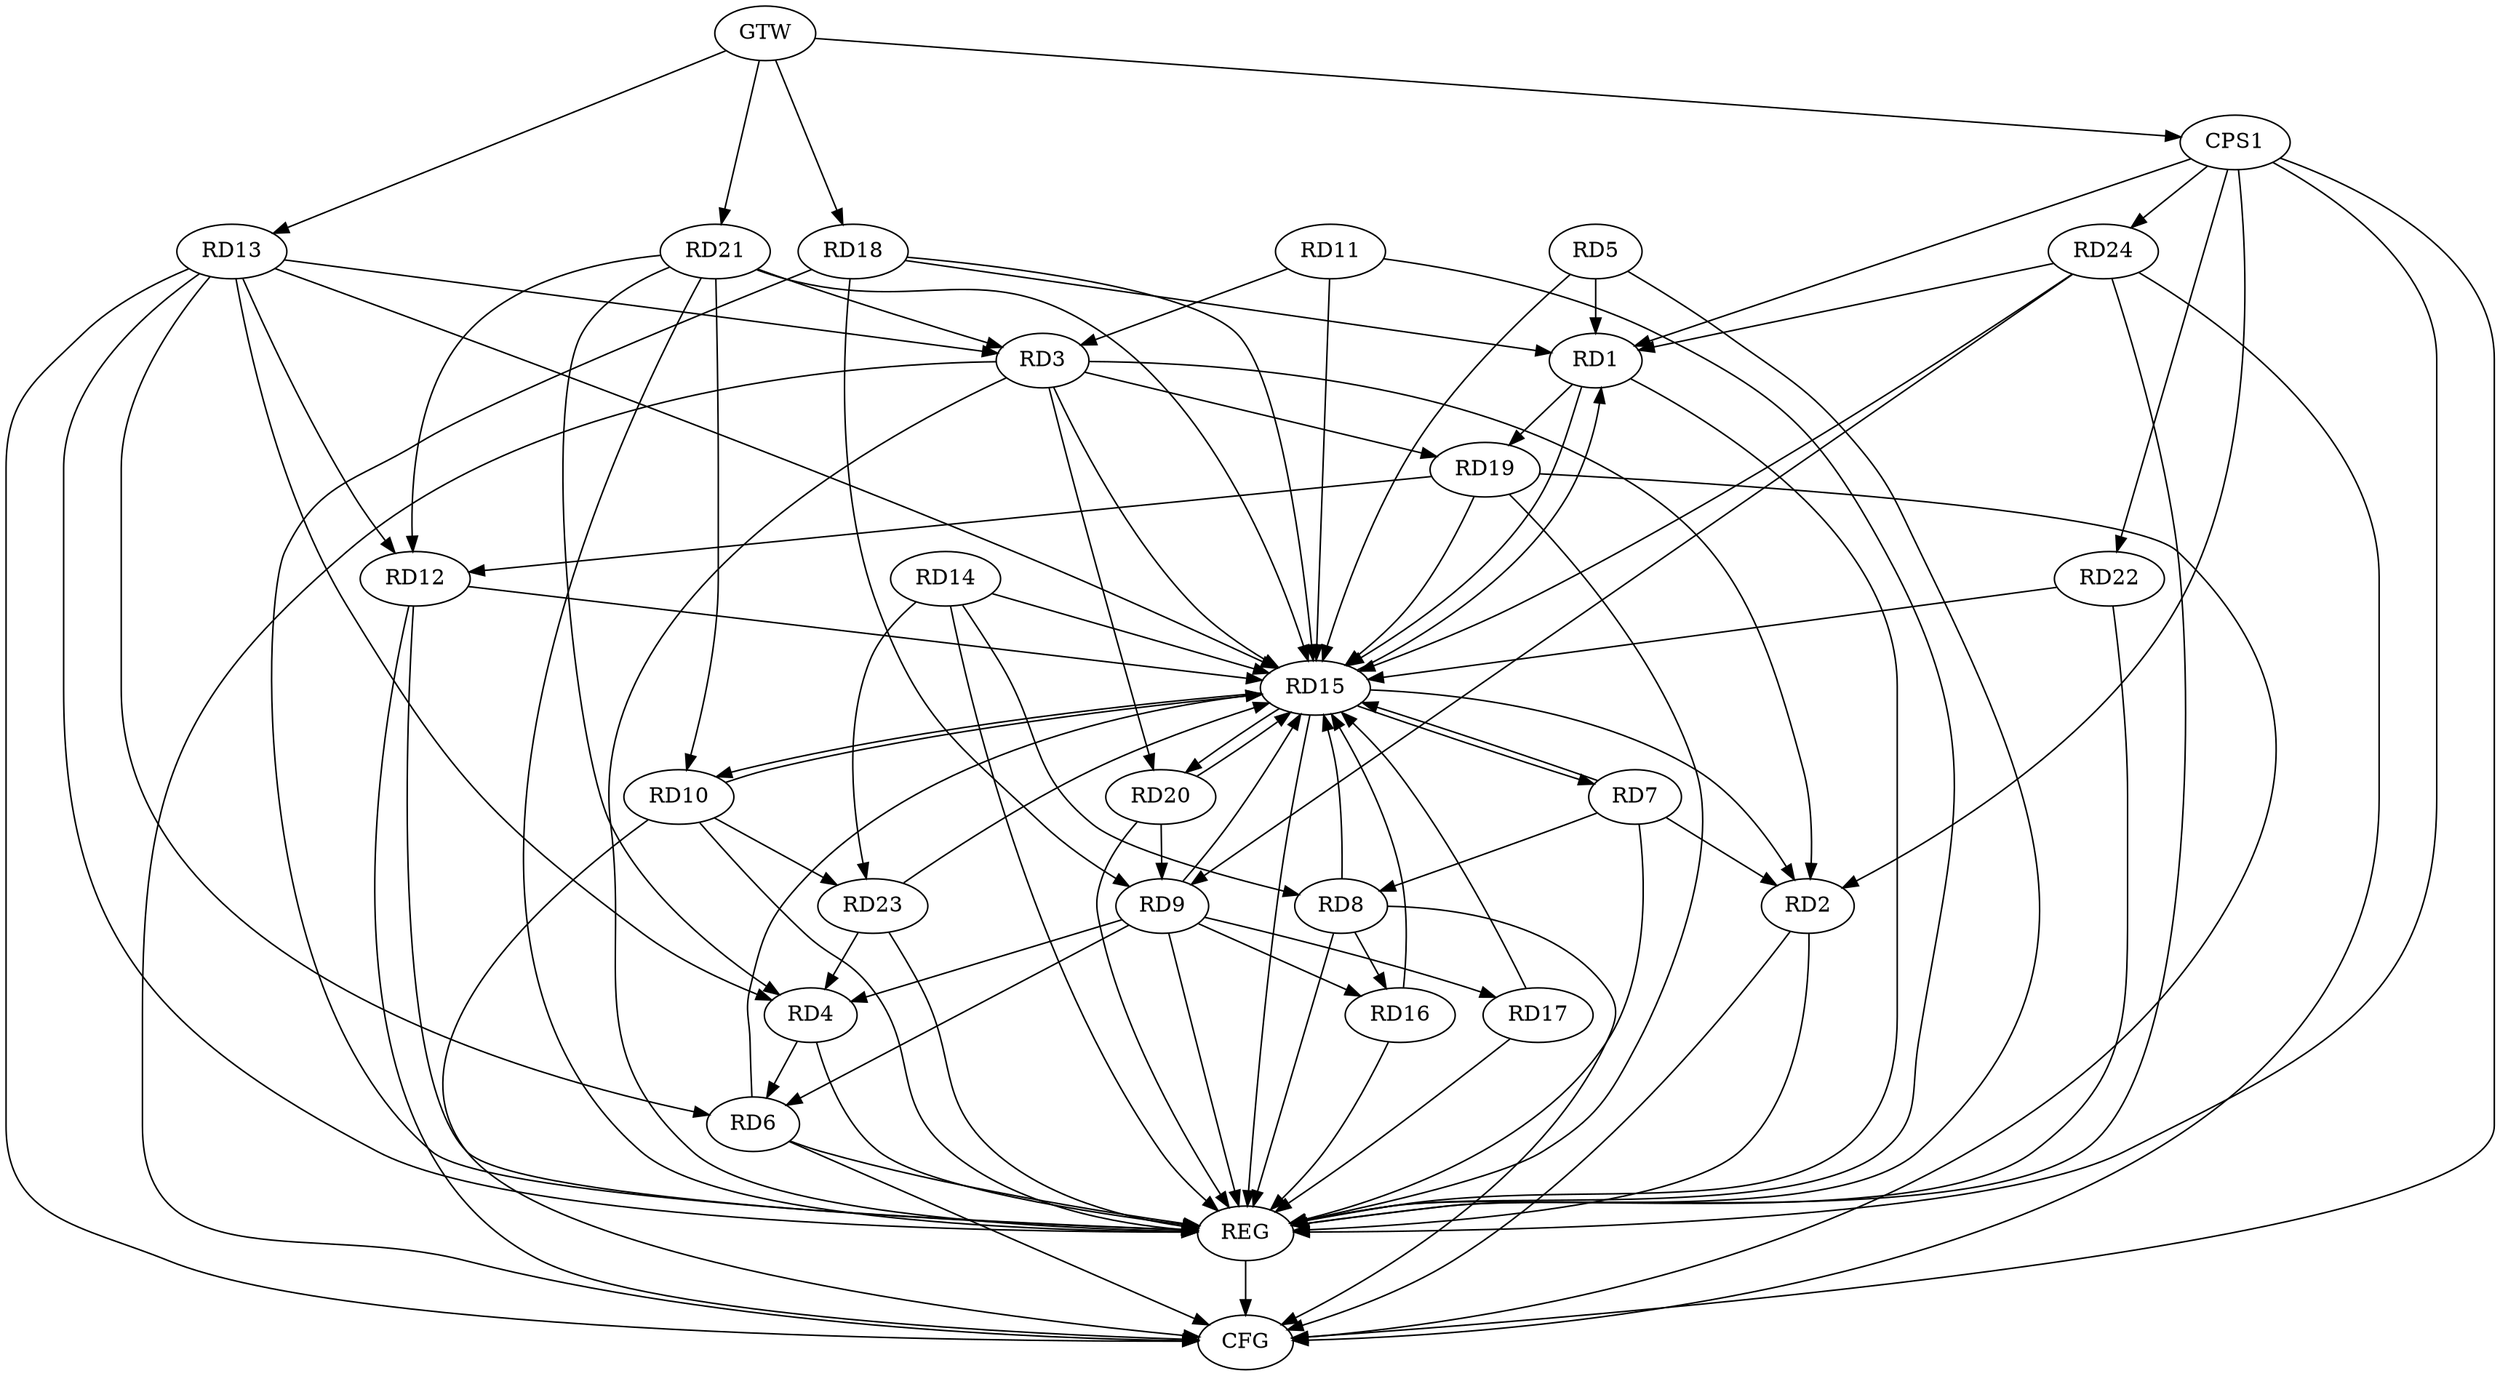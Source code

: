 strict digraph G {
  RD1 [ label="RD1" ];
  RD2 [ label="RD2" ];
  RD3 [ label="RD3" ];
  RD4 [ label="RD4" ];
  RD5 [ label="RD5" ];
  RD6 [ label="RD6" ];
  RD7 [ label="RD7" ];
  RD8 [ label="RD8" ];
  RD9 [ label="RD9" ];
  RD10 [ label="RD10" ];
  RD11 [ label="RD11" ];
  RD12 [ label="RD12" ];
  RD13 [ label="RD13" ];
  RD14 [ label="RD14" ];
  RD15 [ label="RD15" ];
  RD16 [ label="RD16" ];
  RD17 [ label="RD17" ];
  RD18 [ label="RD18" ];
  RD19 [ label="RD19" ];
  RD20 [ label="RD20" ];
  RD21 [ label="RD21" ];
  RD22 [ label="RD22" ];
  RD23 [ label="RD23" ];
  RD24 [ label="RD24" ];
  CPS1 [ label="CPS1" ];
  GTW [ label="GTW" ];
  REG [ label="REG" ];
  CFG [ label="CFG" ];
  RD5 -> RD1;
  RD15 -> RD1;
  RD18 -> RD1;
  RD1 -> RD19;
  RD24 -> RD1;
  RD3 -> RD2;
  RD7 -> RD2;
  RD15 -> RD2;
  RD11 -> RD3;
  RD13 -> RD3;
  RD3 -> RD15;
  RD3 -> RD19;
  RD3 -> RD20;
  RD21 -> RD3;
  RD4 -> RD6;
  RD9 -> RD4;
  RD13 -> RD4;
  RD21 -> RD4;
  RD23 -> RD4;
  RD9 -> RD6;
  RD13 -> RD6;
  RD7 -> RD8;
  RD15 -> RD7;
  RD14 -> RD8;
  RD8 -> RD16;
  RD9 -> RD15;
  RD9 -> RD16;
  RD9 -> RD17;
  RD18 -> RD9;
  RD20 -> RD9;
  RD24 -> RD9;
  RD10 -> RD15;
  RD15 -> RD10;
  RD21 -> RD10;
  RD10 -> RD23;
  RD13 -> RD12;
  RD19 -> RD12;
  RD21 -> RD12;
  RD14 -> RD15;
  RD14 -> RD23;
  RD19 -> RD15;
  RD15 -> RD20;
  RD21 -> RD15;
  CPS1 -> RD2;
  CPS1 -> RD22;
  CPS1 -> RD24;
  CPS1 -> RD1;
  GTW -> RD13;
  GTW -> RD18;
  GTW -> RD21;
  GTW -> CPS1;
  RD1 -> REG;
  RD2 -> REG;
  RD3 -> REG;
  RD4 -> REG;
  RD5 -> REG;
  RD6 -> REG;
  RD7 -> REG;
  RD8 -> REG;
  RD9 -> REG;
  RD10 -> REG;
  RD11 -> REG;
  RD12 -> REG;
  RD13 -> REG;
  RD14 -> REG;
  RD15 -> REG;
  RD16 -> REG;
  RD17 -> REG;
  RD18 -> REG;
  RD19 -> REG;
  RD20 -> REG;
  RD21 -> REG;
  RD22 -> REG;
  RD23 -> REG;
  RD24 -> REG;
  CPS1 -> REG;
  RD10 -> CFG;
  RD3 -> CFG;
  RD2 -> CFG;
  CPS1 -> CFG;
  RD13 -> CFG;
  RD8 -> CFG;
  RD12 -> CFG;
  RD19 -> CFG;
  RD24 -> CFG;
  RD6 -> CFG;
  REG -> CFG;
  RD13 -> RD15;
  RD18 -> RD15;
  RD7 -> RD15;
  RD17 -> RD15;
  RD23 -> RD15;
  RD12 -> RD15;
  RD8 -> RD15;
  RD22 -> RD15;
  RD20 -> RD15;
  RD24 -> RD15;
  RD5 -> RD15;
  RD6 -> RD15;
  RD11 -> RD15;
  RD16 -> RD15;
  RD1 -> RD15;
}

